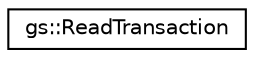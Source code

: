 digraph "Graphical Class Hierarchy"
{
 // LATEX_PDF_SIZE
  edge [fontname="Helvetica",fontsize="10",labelfontname="Helvetica",labelfontsize="10"];
  node [fontname="Helvetica",fontsize="10",shape=record];
  rankdir="LR";
  Node0 [label="gs::ReadTransaction",height=0.2,width=0.4,color="black", fillcolor="white", style="filled",URL="$classgs_1_1ReadTransaction.html",tooltip=" "];
}
